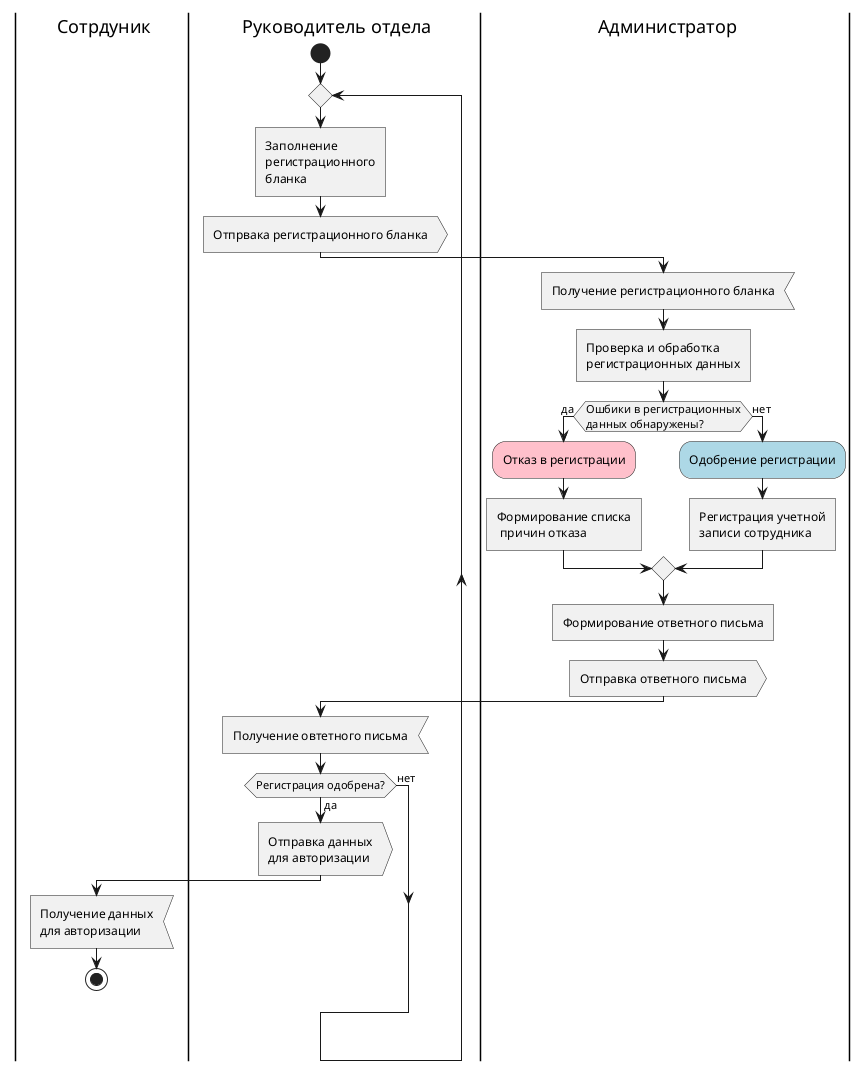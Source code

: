 @startuml
'https://plantuml.com/activity-diagram-beta
|C| Сотрдуник
|Л| Руководитель отдела
|А| Администратор
|Л|
start
    |Л|
    repeat
        :Заполнение\nрегистрационного\nбланка]
        :Отпрвака регистрационного бланка>
        |А|
        :Получение регистрационного бланка<
        :Проверка и обработка\nрегистрационных данных]
        if(Ошбики в регистрационных\nданных обнаружены?)is (да) then
        #pink :Отказ в регистрации;
        :Формирование списка\n причин отказа]
        else (нет)
        #lightblue:Одобрение регистрации;
        :Регистрация учетной\nзаписи сотрудника]
        endif
        :Формирование ответного письма]
        :Отправка ответного письма>
        |Л|
        :Получение овтетного письма<
        if(Регистрация одобрена?)is (да) then
        :Отправка данных\nдля авторизации>
        |C|
            :Получение данных\nдля авторизации<
            stop
        |Л|
        else(нет)
        endif
        repeatwhile
@enduml
